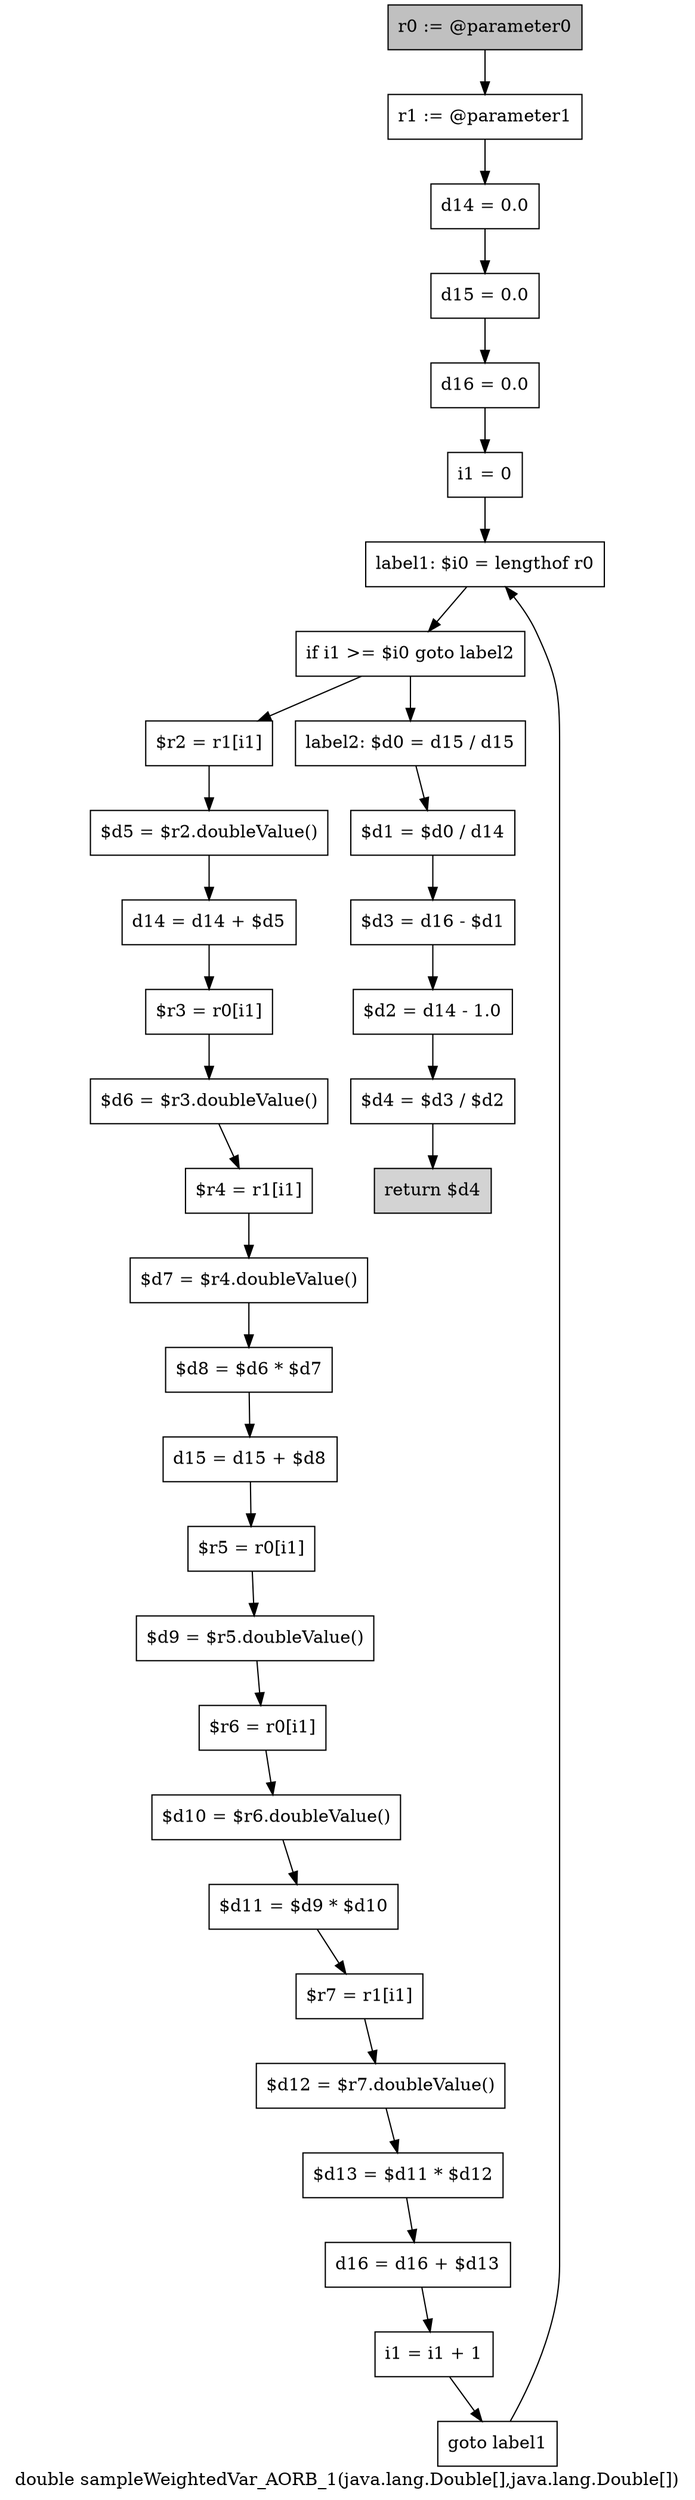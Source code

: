 digraph "double sampleWeightedVar_AORB_1(java.lang.Double[],java.lang.Double[])" {
    label="double sampleWeightedVar_AORB_1(java.lang.Double[],java.lang.Double[])";
    node [shape=box];
    "0" [style=filled,fillcolor=gray,label="r0 := @parameter0",];
    "1" [label="r1 := @parameter1",];
    "0"->"1";
    "2" [label="d14 = 0.0",];
    "1"->"2";
    "3" [label="d15 = 0.0",];
    "2"->"3";
    "4" [label="d16 = 0.0",];
    "3"->"4";
    "5" [label="i1 = 0",];
    "4"->"5";
    "6" [label="label1: $i0 = lengthof r0",];
    "5"->"6";
    "7" [label="if i1 >= $i0 goto label2",];
    "6"->"7";
    "8" [label="$r2 = r1[i1]",];
    "7"->"8";
    "28" [label="label2: $d0 = d15 / d15",];
    "7"->"28";
    "9" [label="$d5 = $r2.doubleValue()",];
    "8"->"9";
    "10" [label="d14 = d14 + $d5",];
    "9"->"10";
    "11" [label="$r3 = r0[i1]",];
    "10"->"11";
    "12" [label="$d6 = $r3.doubleValue()",];
    "11"->"12";
    "13" [label="$r4 = r1[i1]",];
    "12"->"13";
    "14" [label="$d7 = $r4.doubleValue()",];
    "13"->"14";
    "15" [label="$d8 = $d6 * $d7",];
    "14"->"15";
    "16" [label="d15 = d15 + $d8",];
    "15"->"16";
    "17" [label="$r5 = r0[i1]",];
    "16"->"17";
    "18" [label="$d9 = $r5.doubleValue()",];
    "17"->"18";
    "19" [label="$r6 = r0[i1]",];
    "18"->"19";
    "20" [label="$d10 = $r6.doubleValue()",];
    "19"->"20";
    "21" [label="$d11 = $d9 * $d10",];
    "20"->"21";
    "22" [label="$r7 = r1[i1]",];
    "21"->"22";
    "23" [label="$d12 = $r7.doubleValue()",];
    "22"->"23";
    "24" [label="$d13 = $d11 * $d12",];
    "23"->"24";
    "25" [label="d16 = d16 + $d13",];
    "24"->"25";
    "26" [label="i1 = i1 + 1",];
    "25"->"26";
    "27" [label="goto label1",];
    "26"->"27";
    "27"->"6";
    "29" [label="$d1 = $d0 / d14",];
    "28"->"29";
    "30" [label="$d3 = d16 - $d1",];
    "29"->"30";
    "31" [label="$d2 = d14 - 1.0",];
    "30"->"31";
    "32" [label="$d4 = $d3 / $d2",];
    "31"->"32";
    "33" [style=filled,fillcolor=lightgray,label="return $d4",];
    "32"->"33";
}
